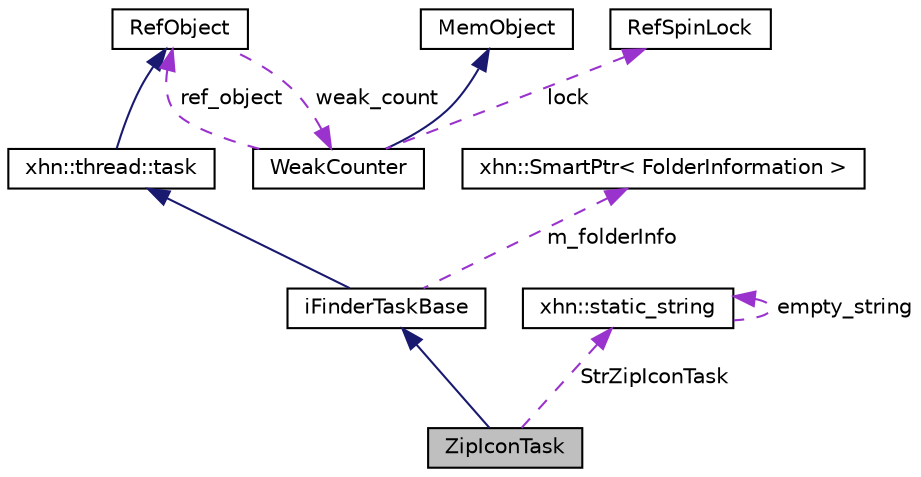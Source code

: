 digraph "ZipIconTask"
{
  edge [fontname="Helvetica",fontsize="10",labelfontname="Helvetica",labelfontsize="10"];
  node [fontname="Helvetica",fontsize="10",shape=record];
  Node1 [label="ZipIconTask",height=0.2,width=0.4,color="black", fillcolor="grey75", style="filled", fontcolor="black"];
  Node2 -> Node1 [dir="back",color="midnightblue",fontsize="10",style="solid",fontname="Helvetica"];
  Node2 [label="iFinderTaskBase",height=0.2,width=0.4,color="black", fillcolor="white", style="filled",URL="$classi_finder_task_base.html"];
  Node3 -> Node2 [dir="back",color="midnightblue",fontsize="10",style="solid",fontname="Helvetica"];
  Node3 [label="xhn::thread::task",height=0.2,width=0.4,color="black", fillcolor="white", style="filled",URL="$classxhn_1_1thread_1_1task.html"];
  Node4 -> Node3 [dir="back",color="midnightblue",fontsize="10",style="solid",fontname="Helvetica"];
  Node4 [label="RefObject",height=0.2,width=0.4,color="black", fillcolor="white", style="filled",URL="$class_ref_object.html"];
  Node5 -> Node4 [dir="back",color="darkorchid3",fontsize="10",style="dashed",label=" weak_count" ,fontname="Helvetica"];
  Node5 [label="WeakCounter",height=0.2,width=0.4,color="black", fillcolor="white", style="filled",URL="$class_weak_counter.html",tooltip="WeakCounter. "];
  Node6 -> Node5 [dir="back",color="midnightblue",fontsize="10",style="solid",fontname="Helvetica"];
  Node6 [label="MemObject",height=0.2,width=0.4,color="black", fillcolor="white", style="filled",URL="$class_mem_object.html"];
  Node7 -> Node5 [dir="back",color="darkorchid3",fontsize="10",style="dashed",label=" lock" ,fontname="Helvetica"];
  Node7 [label="RefSpinLock",height=0.2,width=0.4,color="black", fillcolor="white", style="filled",URL="$class_ref_spin_lock.html"];
  Node4 -> Node5 [dir="back",color="darkorchid3",fontsize="10",style="dashed",label=" ref_object" ,fontname="Helvetica"];
  Node8 -> Node2 [dir="back",color="darkorchid3",fontsize="10",style="dashed",label=" m_folderInfo" ,fontname="Helvetica"];
  Node8 [label="xhn::SmartPtr\< FolderInformation \>",height=0.2,width=0.4,color="black", fillcolor="white", style="filled",URL="$classxhn_1_1_smart_ptr.html"];
  Node9 -> Node1 [dir="back",color="darkorchid3",fontsize="10",style="dashed",label=" StrZipIconTask" ,fontname="Helvetica"];
  Node9 [label="xhn::static_string",height=0.2,width=0.4,color="black", fillcolor="white", style="filled",URL="$classxhn_1_1static__string.html"];
  Node9 -> Node9 [dir="back",color="darkorchid3",fontsize="10",style="dashed",label=" empty_string" ,fontname="Helvetica"];
}
